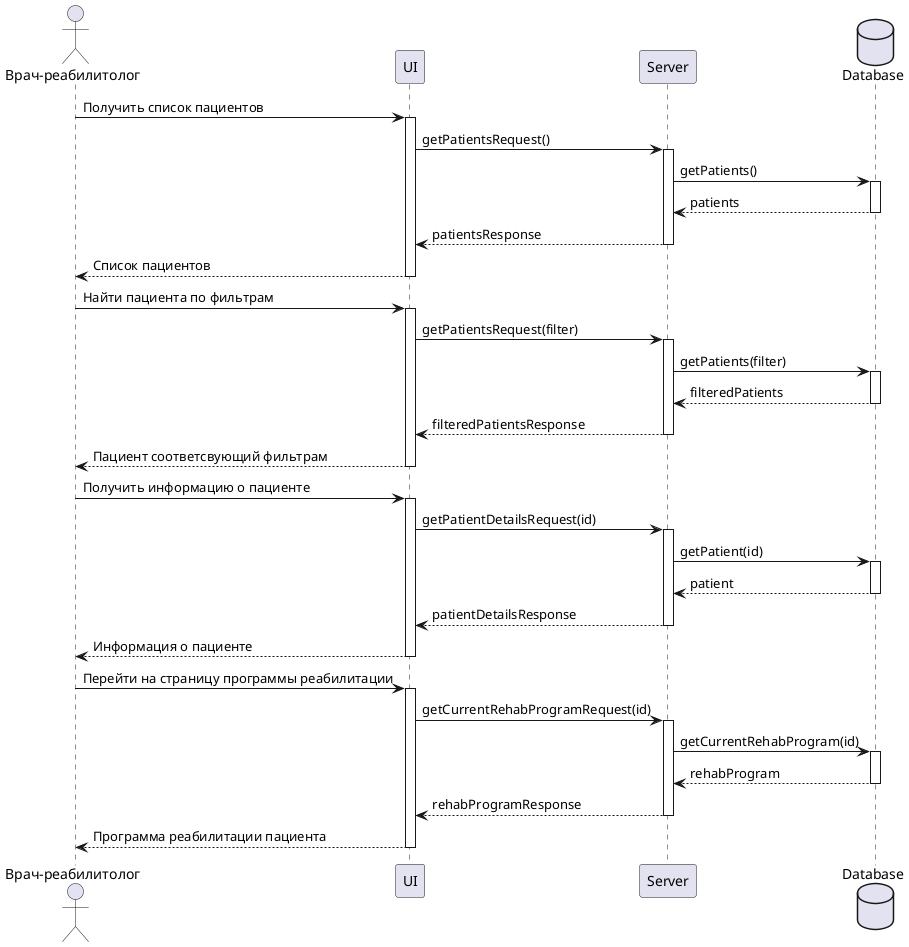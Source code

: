 @startuml
'https://plantuml.com/sequence-diagram

'autonumber

actor "Врач-реабилитолог" as vrach
participant UI as ui
participant Server as s
database Database as db

vrach -> ui: Получить список пациентов
activate ui
ui -> s: getPatientsRequest()
activate s
s -> db: getPatients()
activate db
db --> s: patients
deactivate db
s --> ui: patientsResponse
deactivate s
ui --> vrach: Список пациентов
deactivate ui
vrach -> ui: Найти пациента по фильтрам
activate ui
ui -> s: getPatientsRequest(filter)
activate s
s -> db: getPatients(filter)
activate db
db --> s: filteredPatients
deactivate db
s --> ui: filteredPatientsResponse
deactivate s
ui --> vrach: Пациент соответсвующий фильтрам
deactivate ui
vrach -> ui: Получить информацию о пациенте
activate ui
ui -> s: getPatientDetailsRequest(id)
activate s
s -> db: getPatient(id)
activate db
db --> s: patient
deactivate db
s --> ui: patientDetailsResponse
deactivate s
ui --> vrach: Информация о пациенте
deactivate ui
vrach -> ui: Перейти на страницу программы реабилитации
activate ui
ui -> s: getCurrentRehabProgramRequest(id)
activate s
s -> db: getCurrentRehabProgram(id)
activate db
db --> s: rehabProgram
deactivate db
s --> ui: rehabProgramResponse
deactivate s
ui --> vrach: Программа реабилитации пациента
deactivate ui
@enduml